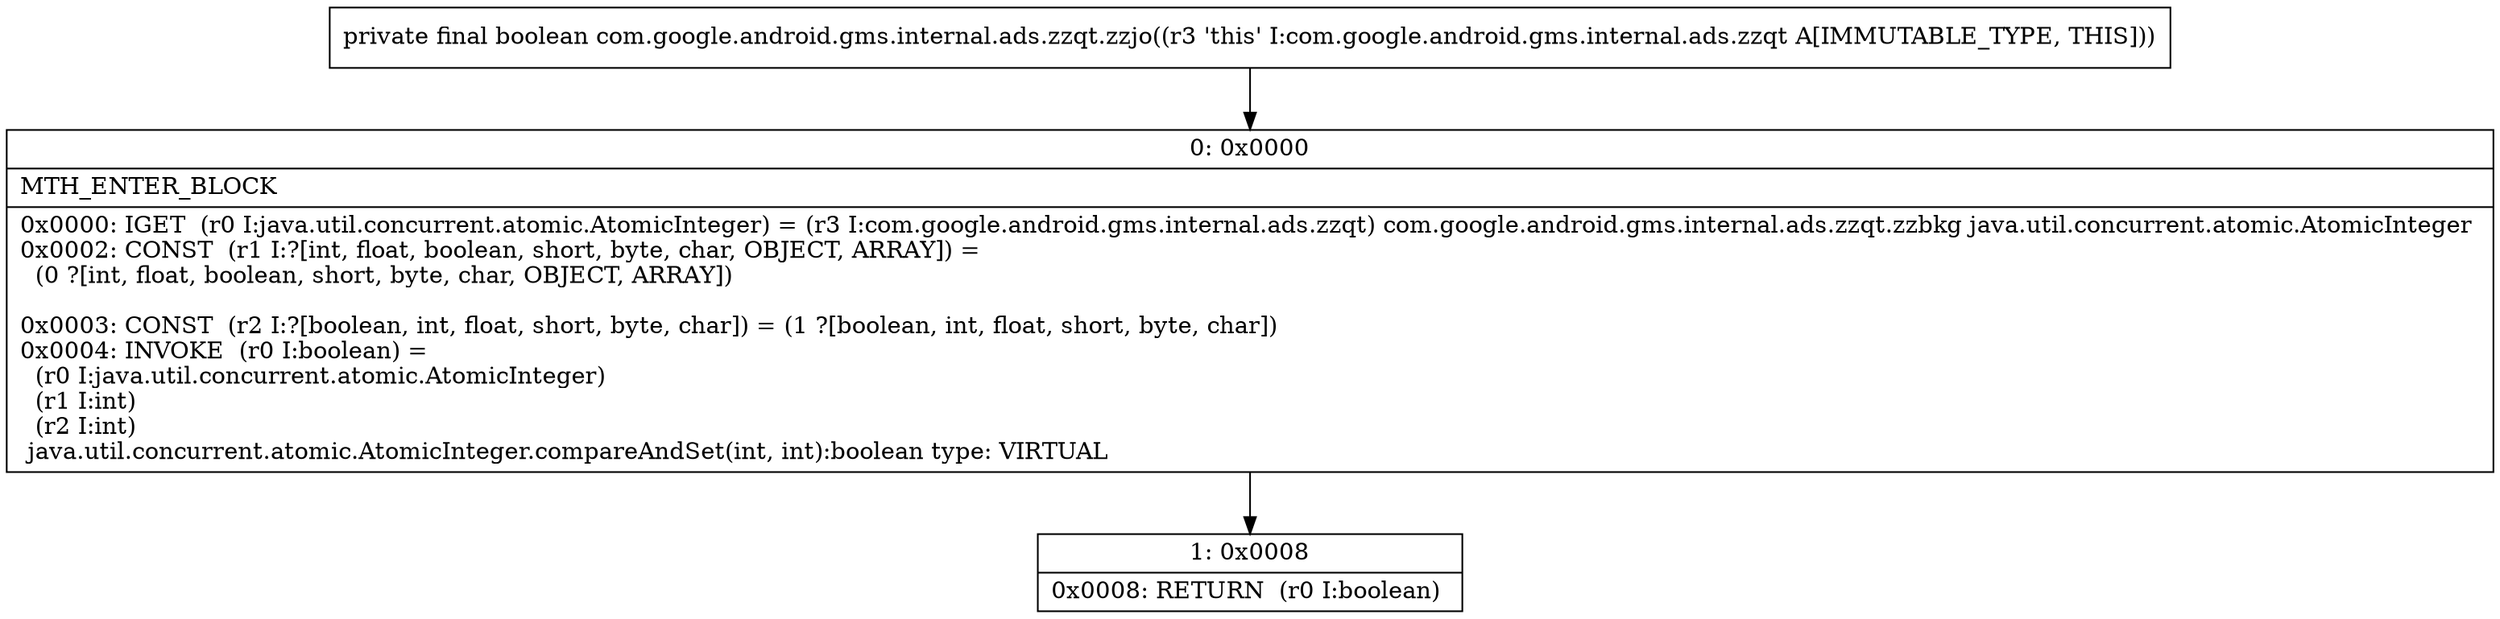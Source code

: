digraph "CFG forcom.google.android.gms.internal.ads.zzqt.zzjo()Z" {
Node_0 [shape=record,label="{0\:\ 0x0000|MTH_ENTER_BLOCK\l|0x0000: IGET  (r0 I:java.util.concurrent.atomic.AtomicInteger) = (r3 I:com.google.android.gms.internal.ads.zzqt) com.google.android.gms.internal.ads.zzqt.zzbkg java.util.concurrent.atomic.AtomicInteger \l0x0002: CONST  (r1 I:?[int, float, boolean, short, byte, char, OBJECT, ARRAY]) = \l  (0 ?[int, float, boolean, short, byte, char, OBJECT, ARRAY])\l \l0x0003: CONST  (r2 I:?[boolean, int, float, short, byte, char]) = (1 ?[boolean, int, float, short, byte, char]) \l0x0004: INVOKE  (r0 I:boolean) = \l  (r0 I:java.util.concurrent.atomic.AtomicInteger)\l  (r1 I:int)\l  (r2 I:int)\l java.util.concurrent.atomic.AtomicInteger.compareAndSet(int, int):boolean type: VIRTUAL \l}"];
Node_1 [shape=record,label="{1\:\ 0x0008|0x0008: RETURN  (r0 I:boolean) \l}"];
MethodNode[shape=record,label="{private final boolean com.google.android.gms.internal.ads.zzqt.zzjo((r3 'this' I:com.google.android.gms.internal.ads.zzqt A[IMMUTABLE_TYPE, THIS])) }"];
MethodNode -> Node_0;
Node_0 -> Node_1;
}

